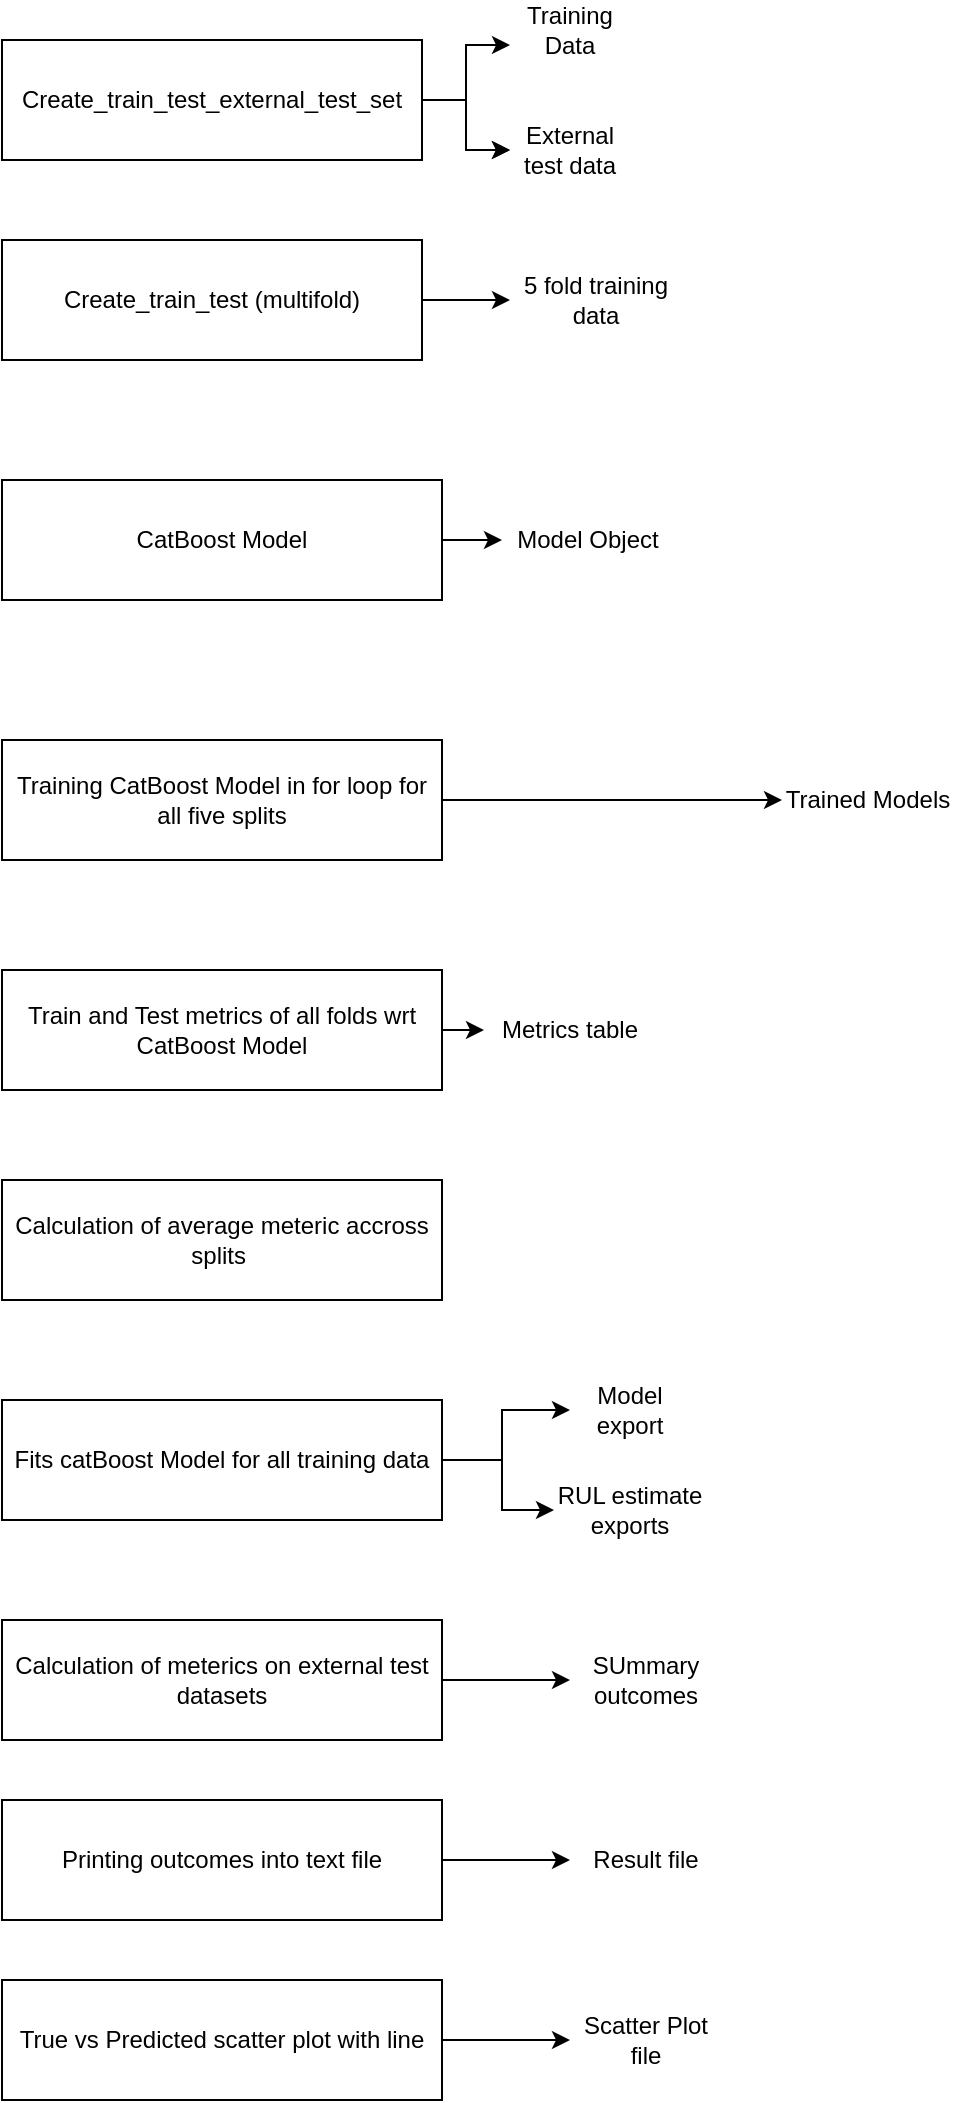 <mxfile version="21.6.2" type="github" pages="2">
  <diagram name="Current script layout" id="w8fblDQWMLpdq_WswgFl">
    <mxGraphModel dx="1434" dy="796" grid="1" gridSize="10" guides="1" tooltips="1" connect="1" arrows="1" fold="1" page="1" pageScale="1" pageWidth="827" pageHeight="1169" math="0" shadow="0">
      <root>
        <mxCell id="0" />
        <mxCell id="1" parent="0" />
        <mxCell id="HVgj9gojwZ5SIt174sku-28" value="" style="edgeStyle=orthogonalEdgeStyle;rounded=0;orthogonalLoop=1;jettySize=auto;html=1;" edge="1" parent="1" source="HVgj9gojwZ5SIt174sku-1" target="HVgj9gojwZ5SIt174sku-4">
          <mxGeometry relative="1" as="geometry" />
        </mxCell>
        <mxCell id="HVgj9gojwZ5SIt174sku-29" value="" style="edgeStyle=orthogonalEdgeStyle;rounded=0;orthogonalLoop=1;jettySize=auto;html=1;" edge="1" parent="1" source="HVgj9gojwZ5SIt174sku-1" target="HVgj9gojwZ5SIt174sku-4">
          <mxGeometry relative="1" as="geometry" />
        </mxCell>
        <mxCell id="HVgj9gojwZ5SIt174sku-30" style="edgeStyle=orthogonalEdgeStyle;rounded=0;orthogonalLoop=1;jettySize=auto;html=1;entryX=0;entryY=0.75;entryDx=0;entryDy=0;" edge="1" parent="1" source="HVgj9gojwZ5SIt174sku-1" target="HVgj9gojwZ5SIt174sku-3">
          <mxGeometry relative="1" as="geometry" />
        </mxCell>
        <mxCell id="HVgj9gojwZ5SIt174sku-1" value="Create_train_test_external_test_set" style="rounded=0;whiteSpace=wrap;html=1;" vertex="1" parent="1">
          <mxGeometry x="130" y="120" width="210" height="60" as="geometry" />
        </mxCell>
        <mxCell id="HVgj9gojwZ5SIt174sku-3" value="Training Data" style="text;html=1;strokeColor=none;fillColor=none;align=center;verticalAlign=middle;whiteSpace=wrap;rounded=0;" vertex="1" parent="1">
          <mxGeometry x="384" y="100" width="60" height="30" as="geometry" />
        </mxCell>
        <mxCell id="HVgj9gojwZ5SIt174sku-4" value="External test data" style="text;html=1;strokeColor=none;fillColor=none;align=center;verticalAlign=middle;whiteSpace=wrap;rounded=0;" vertex="1" parent="1">
          <mxGeometry x="384" y="160" width="60" height="30" as="geometry" />
        </mxCell>
        <mxCell id="HVgj9gojwZ5SIt174sku-32" value="" style="edgeStyle=orthogonalEdgeStyle;rounded=0;orthogonalLoop=1;jettySize=auto;html=1;" edge="1" parent="1" source="HVgj9gojwZ5SIt174sku-5" target="HVgj9gojwZ5SIt174sku-31">
          <mxGeometry relative="1" as="geometry" />
        </mxCell>
        <mxCell id="HVgj9gojwZ5SIt174sku-5" value="CatBoost Model" style="rounded=0;whiteSpace=wrap;html=1;" vertex="1" parent="1">
          <mxGeometry x="130" y="340" width="220" height="60" as="geometry" />
        </mxCell>
        <mxCell id="HVgj9gojwZ5SIt174sku-27" value="" style="edgeStyle=orthogonalEdgeStyle;rounded=0;orthogonalLoop=1;jettySize=auto;html=1;" edge="1" parent="1" source="HVgj9gojwZ5SIt174sku-6" target="HVgj9gojwZ5SIt174sku-26">
          <mxGeometry relative="1" as="geometry" />
        </mxCell>
        <mxCell id="HVgj9gojwZ5SIt174sku-6" value="Create_train_test (multifold)" style="rounded=0;whiteSpace=wrap;html=1;" vertex="1" parent="1">
          <mxGeometry x="130" y="220" width="210" height="60" as="geometry" />
        </mxCell>
        <mxCell id="HVgj9gojwZ5SIt174sku-34" value="" style="edgeStyle=orthogonalEdgeStyle;rounded=0;orthogonalLoop=1;jettySize=auto;html=1;" edge="1" parent="1" source="HVgj9gojwZ5SIt174sku-7" target="HVgj9gojwZ5SIt174sku-33">
          <mxGeometry relative="1" as="geometry" />
        </mxCell>
        <mxCell id="HVgj9gojwZ5SIt174sku-7" value="Training CatBoost Model in for loop for all five splits" style="rounded=0;whiteSpace=wrap;html=1;" vertex="1" parent="1">
          <mxGeometry x="130" y="470" width="220" height="60" as="geometry" />
        </mxCell>
        <mxCell id="HVgj9gojwZ5SIt174sku-36" value="" style="edgeStyle=orthogonalEdgeStyle;rounded=0;orthogonalLoop=1;jettySize=auto;html=1;" edge="1" parent="1" source="HVgj9gojwZ5SIt174sku-8" target="HVgj9gojwZ5SIt174sku-35">
          <mxGeometry relative="1" as="geometry" />
        </mxCell>
        <mxCell id="HVgj9gojwZ5SIt174sku-8" value="Train and Test metrics of all folds wrt CatBoost Model" style="rounded=0;whiteSpace=wrap;html=1;" vertex="1" parent="1">
          <mxGeometry x="130" y="585" width="220" height="60" as="geometry" />
        </mxCell>
        <mxCell id="HVgj9gojwZ5SIt174sku-9" value="Calculation of average meteric accross splits&amp;nbsp;" style="rounded=0;whiteSpace=wrap;html=1;" vertex="1" parent="1">
          <mxGeometry x="130" y="690" width="220" height="60" as="geometry" />
        </mxCell>
        <mxCell id="HVgj9gojwZ5SIt174sku-13" style="edgeStyle=orthogonalEdgeStyle;rounded=0;orthogonalLoop=1;jettySize=auto;html=1;exitX=1;exitY=0.5;exitDx=0;exitDy=0;" edge="1" parent="1" source="HVgj9gojwZ5SIt174sku-10" target="HVgj9gojwZ5SIt174sku-11">
          <mxGeometry relative="1" as="geometry">
            <Array as="points">
              <mxPoint x="380" y="830" />
              <mxPoint x="380" y="805" />
            </Array>
          </mxGeometry>
        </mxCell>
        <mxCell id="HVgj9gojwZ5SIt174sku-15" style="edgeStyle=orthogonalEdgeStyle;rounded=0;orthogonalLoop=1;jettySize=auto;html=1;exitX=1;exitY=0.5;exitDx=0;exitDy=0;entryX=0;entryY=0.5;entryDx=0;entryDy=0;" edge="1" parent="1" source="HVgj9gojwZ5SIt174sku-10" target="HVgj9gojwZ5SIt174sku-14">
          <mxGeometry relative="1" as="geometry">
            <Array as="points">
              <mxPoint x="380" y="830" />
              <mxPoint x="380" y="855" />
            </Array>
          </mxGeometry>
        </mxCell>
        <mxCell id="HVgj9gojwZ5SIt174sku-10" value="Fits catBoost Model for all training data" style="rounded=0;whiteSpace=wrap;html=1;" vertex="1" parent="1">
          <mxGeometry x="130" y="800" width="220" height="60" as="geometry" />
        </mxCell>
        <mxCell id="HVgj9gojwZ5SIt174sku-11" value="Model export" style="text;html=1;strokeColor=none;fillColor=none;align=center;verticalAlign=middle;whiteSpace=wrap;rounded=0;" vertex="1" parent="1">
          <mxGeometry x="414" y="790" width="60" height="30" as="geometry" />
        </mxCell>
        <mxCell id="HVgj9gojwZ5SIt174sku-14" value="RUL estimate exports" style="text;html=1;strokeColor=none;fillColor=none;align=center;verticalAlign=middle;whiteSpace=wrap;rounded=0;" vertex="1" parent="1">
          <mxGeometry x="406" y="840" width="76" height="30" as="geometry" />
        </mxCell>
        <mxCell id="HVgj9gojwZ5SIt174sku-19" value="" style="edgeStyle=orthogonalEdgeStyle;rounded=0;orthogonalLoop=1;jettySize=auto;html=1;" edge="1" parent="1" source="HVgj9gojwZ5SIt174sku-16" target="HVgj9gojwZ5SIt174sku-18">
          <mxGeometry relative="1" as="geometry" />
        </mxCell>
        <mxCell id="HVgj9gojwZ5SIt174sku-16" value="Calculation of meterics on external test datasets" style="rounded=0;whiteSpace=wrap;html=1;" vertex="1" parent="1">
          <mxGeometry x="130" y="910" width="220" height="60" as="geometry" />
        </mxCell>
        <mxCell id="HVgj9gojwZ5SIt174sku-18" value="SUmmary outcomes" style="text;html=1;strokeColor=none;fillColor=none;align=center;verticalAlign=middle;whiteSpace=wrap;rounded=0;" vertex="1" parent="1">
          <mxGeometry x="414" y="925" width="76" height="30" as="geometry" />
        </mxCell>
        <mxCell id="HVgj9gojwZ5SIt174sku-22" value="" style="edgeStyle=orthogonalEdgeStyle;rounded=0;orthogonalLoop=1;jettySize=auto;html=1;" edge="1" parent="1" source="HVgj9gojwZ5SIt174sku-20" target="HVgj9gojwZ5SIt174sku-21">
          <mxGeometry relative="1" as="geometry" />
        </mxCell>
        <mxCell id="HVgj9gojwZ5SIt174sku-20" value="Printing outcomes into text file" style="rounded=0;whiteSpace=wrap;html=1;" vertex="1" parent="1">
          <mxGeometry x="130" y="1000" width="220" height="60" as="geometry" />
        </mxCell>
        <mxCell id="HVgj9gojwZ5SIt174sku-21" value="Result file" style="text;html=1;strokeColor=none;fillColor=none;align=center;verticalAlign=middle;whiteSpace=wrap;rounded=0;" vertex="1" parent="1">
          <mxGeometry x="414" y="1015" width="76" height="30" as="geometry" />
        </mxCell>
        <mxCell id="HVgj9gojwZ5SIt174sku-25" value="" style="edgeStyle=orthogonalEdgeStyle;rounded=0;orthogonalLoop=1;jettySize=auto;html=1;" edge="1" parent="1" source="HVgj9gojwZ5SIt174sku-23" target="HVgj9gojwZ5SIt174sku-24">
          <mxGeometry relative="1" as="geometry" />
        </mxCell>
        <mxCell id="HVgj9gojwZ5SIt174sku-23" value="True vs Predicted scatter plot with line" style="rounded=0;whiteSpace=wrap;html=1;" vertex="1" parent="1">
          <mxGeometry x="130" y="1090" width="220" height="60" as="geometry" />
        </mxCell>
        <mxCell id="HVgj9gojwZ5SIt174sku-24" value="Scatter Plot file" style="text;html=1;strokeColor=none;fillColor=none;align=center;verticalAlign=middle;whiteSpace=wrap;rounded=0;" vertex="1" parent="1">
          <mxGeometry x="414" y="1105" width="76" height="30" as="geometry" />
        </mxCell>
        <mxCell id="HVgj9gojwZ5SIt174sku-26" value="5 fold training data" style="text;html=1;strokeColor=none;fillColor=none;align=center;verticalAlign=middle;whiteSpace=wrap;rounded=0;" vertex="1" parent="1">
          <mxGeometry x="384" y="235" width="86" height="30" as="geometry" />
        </mxCell>
        <mxCell id="HVgj9gojwZ5SIt174sku-31" value="Model Object" style="text;html=1;strokeColor=none;fillColor=none;align=center;verticalAlign=middle;whiteSpace=wrap;rounded=0;" vertex="1" parent="1">
          <mxGeometry x="380" y="355" width="86" height="30" as="geometry" />
        </mxCell>
        <mxCell id="HVgj9gojwZ5SIt174sku-33" value="Trained Models" style="text;html=1;strokeColor=none;fillColor=none;align=center;verticalAlign=middle;whiteSpace=wrap;rounded=0;" vertex="1" parent="1">
          <mxGeometry x="520" y="485" width="86" height="30" as="geometry" />
        </mxCell>
        <mxCell id="HVgj9gojwZ5SIt174sku-35" value="Metrics table" style="text;html=1;strokeColor=none;fillColor=none;align=center;verticalAlign=middle;whiteSpace=wrap;rounded=0;" vertex="1" parent="1">
          <mxGeometry x="371" y="600" width="86" height="30" as="geometry" />
        </mxCell>
      </root>
    </mxGraphModel>
  </diagram>
  <diagram id="6QOnRLEyi7d9HmtVisO4" name="Modularized script">
    <mxGraphModel dx="1434" dy="796" grid="1" gridSize="10" guides="1" tooltips="1" connect="1" arrows="1" fold="1" page="1" pageScale="1" pageWidth="827" pageHeight="1169" math="0" shadow="0">
      <root>
        <mxCell id="0" />
        <mxCell id="1" parent="0" />
        <mxCell id="Ldt5Hca-H8TZtfWs5ZdV-1" value="Class: Data Preparation&lt;br&gt;&lt;br&gt;&lt;br&gt;&lt;br&gt;&lt;br&gt;&lt;br&gt;&lt;br&gt;&lt;br&gt;&lt;br&gt;&lt;br&gt;&lt;br&gt;" style="rounded=0;whiteSpace=wrap;html=1;" vertex="1" parent="1">
          <mxGeometry x="41" y="40" width="409" height="210" as="geometry" />
        </mxCell>
        <mxCell id="bW7xuaxRRLmKzT0299dP-4" value="" style="edgeStyle=orthogonalEdgeStyle;rounded=0;orthogonalLoop=1;jettySize=auto;html=1;" edge="1" parent="1" source="mlYb7ldJD5u8sEHvojcC-1" target="bW7xuaxRRLmKzT0299dP-2">
          <mxGeometry relative="1" as="geometry" />
        </mxCell>
        <mxCell id="bW7xuaxRRLmKzT0299dP-5" style="edgeStyle=orthogonalEdgeStyle;rounded=0;orthogonalLoop=1;jettySize=auto;html=1;exitX=1;exitY=0.5;exitDx=0;exitDy=0;entryX=0;entryY=0.5;entryDx=0;entryDy=0;" edge="1" parent="1" source="mlYb7ldJD5u8sEHvojcC-1" target="bW7xuaxRRLmKzT0299dP-1">
          <mxGeometry relative="1" as="geometry" />
        </mxCell>
        <mxCell id="mlYb7ldJD5u8sEHvojcC-1" value="Create_train_test_external_test_set" style="rounded=0;whiteSpace=wrap;html=1;" vertex="1" parent="1">
          <mxGeometry x="66" y="78" width="210" height="60" as="geometry" />
        </mxCell>
        <mxCell id="bW7xuaxRRLmKzT0299dP-6" value="" style="edgeStyle=orthogonalEdgeStyle;rounded=0;orthogonalLoop=1;jettySize=auto;html=1;" edge="1" parent="1" source="mlYb7ldJD5u8sEHvojcC-2" target="bW7xuaxRRLmKzT0299dP-3">
          <mxGeometry relative="1" as="geometry" />
        </mxCell>
        <mxCell id="mlYb7ldJD5u8sEHvojcC-2" value="Create_train_test (multifold)" style="rounded=0;whiteSpace=wrap;html=1;" vertex="1" parent="1">
          <mxGeometry x="66" y="168" width="210" height="60" as="geometry" />
        </mxCell>
        <mxCell id="tAQZ9Ygy1EmFToXb1OyC-2" value="Class: Model Development&lt;br&gt;&lt;br&gt;&lt;br&gt;&lt;br&gt;&lt;br&gt;&lt;br&gt;&lt;br&gt;&lt;br&gt;&lt;br&gt;&lt;br&gt;&lt;br&gt;&lt;br&gt;" style="rounded=0;whiteSpace=wrap;html=1;" vertex="1" parent="1">
          <mxGeometry x="41" y="282" width="409" height="210" as="geometry" />
        </mxCell>
        <mxCell id="bW7xuaxRRLmKzT0299dP-11" value="" style="edgeStyle=orthogonalEdgeStyle;rounded=0;orthogonalLoop=1;jettySize=auto;html=1;" edge="1" parent="1" source="xW7YeHcI0mRtF8cYV_ZZ-1" target="bW7xuaxRRLmKzT0299dP-10">
          <mxGeometry relative="1" as="geometry" />
        </mxCell>
        <mxCell id="bW7xuaxRRLmKzT0299dP-12" style="edgeStyle=orthogonalEdgeStyle;rounded=0;orthogonalLoop=1;jettySize=auto;html=1;exitX=1;exitY=0.5;exitDx=0;exitDy=0;" edge="1" parent="1" source="xW7YeHcI0mRtF8cYV_ZZ-1">
          <mxGeometry relative="1" as="geometry">
            <mxPoint x="337" y="332" as="targetPoint" />
          </mxGeometry>
        </mxCell>
        <mxCell id="xW7YeHcI0mRtF8cYV_ZZ-1" value="Training CatBoost Model in for loop for all five splits" style="rounded=0;whiteSpace=wrap;html=1;" vertex="1" parent="1">
          <mxGeometry x="66" y="327" width="220" height="60" as="geometry" />
        </mxCell>
        <mxCell id="xW7YeHcI0mRtF8cYV_ZZ-2" value="Fits catBoost Model for all training data" style="rounded=0;whiteSpace=wrap;html=1;" vertex="1" parent="1">
          <mxGeometry x="66" y="416" width="220" height="60" as="geometry" />
        </mxCell>
        <mxCell id="xW7YeHcI0mRtF8cYV_ZZ-3" value="Class: Model Evaluation&lt;br&gt;&lt;br&gt;&lt;br&gt;&lt;br&gt;&lt;br&gt;&lt;br&gt;&lt;br&gt;&lt;br&gt;&lt;br&gt;&lt;br&gt;&lt;br&gt;&lt;br&gt;&lt;br&gt;&lt;br&gt;&lt;br&gt;" style="rounded=0;whiteSpace=wrap;html=1;" vertex="1" parent="1">
          <mxGeometry x="41" y="520" width="409" height="280" as="geometry" />
        </mxCell>
        <mxCell id="13EVnPUgCUHwJHaCyWpT-1" value="Train and Test metrics of all folds wrt CatBoost Model" style="rounded=0;whiteSpace=wrap;html=1;" vertex="1" parent="1">
          <mxGeometry x="66" y="580" width="220" height="60" as="geometry" />
        </mxCell>
        <mxCell id="13EVnPUgCUHwJHaCyWpT-2" value="Calculation of average meteric accross splits&amp;nbsp;" style="rounded=0;whiteSpace=wrap;html=1;" vertex="1" parent="1">
          <mxGeometry x="66" y="650" width="220" height="60" as="geometry" />
        </mxCell>
        <mxCell id="13EVnPUgCUHwJHaCyWpT-3" value="Calculation of meterics on external test datasets" style="rounded=0;whiteSpace=wrap;html=1;" vertex="1" parent="1">
          <mxGeometry x="66" y="720" width="220" height="60" as="geometry" />
        </mxCell>
        <mxCell id="13EVnPUgCUHwJHaCyWpT-4" value="Class: Result Export&lt;br&gt;&lt;br&gt;&lt;br&gt;&lt;br&gt;&lt;br&gt;&lt;br&gt;&lt;br&gt;&lt;br&gt;&lt;br&gt;&lt;br&gt;&lt;br&gt;&lt;br&gt;&lt;br&gt;&lt;br&gt;" style="rounded=0;whiteSpace=wrap;html=1;" vertex="1" parent="1">
          <mxGeometry x="40" y="840" width="410" height="280" as="geometry" />
        </mxCell>
        <mxCell id="RhrFiFHNOIM4IsC9JF1Z-1" value="" style="edgeStyle=orthogonalEdgeStyle;rounded=0;orthogonalLoop=1;jettySize=auto;html=1;" edge="1" parent="1" source="RhrFiFHNOIM4IsC9JF1Z-2" target="RhrFiFHNOIM4IsC9JF1Z-3">
          <mxGeometry relative="1" as="geometry" />
        </mxCell>
        <mxCell id="RhrFiFHNOIM4IsC9JF1Z-2" value="Printing outcomes into text file" style="rounded=0;whiteSpace=wrap;html=1;" vertex="1" parent="1">
          <mxGeometry x="66" y="920" width="220" height="60" as="geometry" />
        </mxCell>
        <mxCell id="RhrFiFHNOIM4IsC9JF1Z-3" value="Result file" style="text;html=1;strokeColor=none;fillColor=none;align=center;verticalAlign=middle;whiteSpace=wrap;rounded=0;" vertex="1" parent="1">
          <mxGeometry x="350" y="935" width="76" height="30" as="geometry" />
        </mxCell>
        <mxCell id="RhrFiFHNOIM4IsC9JF1Z-4" value="" style="edgeStyle=orthogonalEdgeStyle;rounded=0;orthogonalLoop=1;jettySize=auto;html=1;" edge="1" parent="1" source="RhrFiFHNOIM4IsC9JF1Z-5" target="RhrFiFHNOIM4IsC9JF1Z-6">
          <mxGeometry relative="1" as="geometry" />
        </mxCell>
        <mxCell id="RhrFiFHNOIM4IsC9JF1Z-5" value="True vs Predicted scatter plot with line" style="rounded=0;whiteSpace=wrap;html=1;" vertex="1" parent="1">
          <mxGeometry x="66" y="1010" width="220" height="60" as="geometry" />
        </mxCell>
        <mxCell id="RhrFiFHNOIM4IsC9JF1Z-6" value="Scatter Plot file" style="text;html=1;strokeColor=none;fillColor=none;align=center;verticalAlign=middle;whiteSpace=wrap;rounded=0;" vertex="1" parent="1">
          <mxGeometry x="350" y="1025" width="76" height="30" as="geometry" />
        </mxCell>
        <mxCell id="gVjcinZu4b63AGTXHA6b-1" style="edgeStyle=orthogonalEdgeStyle;rounded=0;orthogonalLoop=1;jettySize=auto;html=1;exitX=1;exitY=0.5;exitDx=0;exitDy=0;" edge="1" parent="1" target="gVjcinZu4b63AGTXHA6b-3">
          <mxGeometry relative="1" as="geometry">
            <mxPoint x="286" y="446" as="sourcePoint" />
            <Array as="points">
              <mxPoint x="316" y="446" />
              <mxPoint x="316" y="421" />
            </Array>
          </mxGeometry>
        </mxCell>
        <mxCell id="gVjcinZu4b63AGTXHA6b-2" style="edgeStyle=orthogonalEdgeStyle;rounded=0;orthogonalLoop=1;jettySize=auto;html=1;exitX=1;exitY=0.5;exitDx=0;exitDy=0;entryX=0;entryY=0.5;entryDx=0;entryDy=0;" edge="1" parent="1" target="gVjcinZu4b63AGTXHA6b-4">
          <mxGeometry relative="1" as="geometry">
            <mxPoint x="286" y="446" as="sourcePoint" />
            <Array as="points">
              <mxPoint x="316" y="446" />
              <mxPoint x="316" y="471" />
            </Array>
          </mxGeometry>
        </mxCell>
        <mxCell id="gVjcinZu4b63AGTXHA6b-3" value="Model export" style="text;html=1;strokeColor=none;fillColor=none;align=center;verticalAlign=middle;whiteSpace=wrap;rounded=0;" vertex="1" parent="1">
          <mxGeometry x="350" y="406" width="60" height="30" as="geometry" />
        </mxCell>
        <mxCell id="bW7xuaxRRLmKzT0299dP-18" style="edgeStyle=orthogonalEdgeStyle;rounded=0;orthogonalLoop=1;jettySize=auto;html=1;" edge="1" parent="1" source="gVjcinZu4b63AGTXHA6b-4" target="RhrFiFHNOIM4IsC9JF1Z-2">
          <mxGeometry relative="1" as="geometry">
            <Array as="points">
              <mxPoint x="490" y="471" />
              <mxPoint x="490" y="930" />
            </Array>
          </mxGeometry>
        </mxCell>
        <mxCell id="bW7xuaxRRLmKzT0299dP-19" style="edgeStyle=orthogonalEdgeStyle;rounded=0;orthogonalLoop=1;jettySize=auto;html=1;entryX=1;entryY=0.25;entryDx=0;entryDy=0;" edge="1" parent="1" source="gVjcinZu4b63AGTXHA6b-4" target="RhrFiFHNOIM4IsC9JF1Z-5">
          <mxGeometry relative="1" as="geometry">
            <Array as="points">
              <mxPoint x="550" y="471" />
              <mxPoint x="550" y="1025" />
            </Array>
          </mxGeometry>
        </mxCell>
        <mxCell id="bW7xuaxRRLmKzT0299dP-20" style="edgeStyle=orthogonalEdgeStyle;rounded=0;orthogonalLoop=1;jettySize=auto;html=1;entryX=1;entryY=0.25;entryDx=0;entryDy=0;" edge="1" parent="1" source="gVjcinZu4b63AGTXHA6b-4" target="13EVnPUgCUHwJHaCyWpT-3">
          <mxGeometry relative="1" as="geometry">
            <Array as="points">
              <mxPoint x="460" y="471" />
              <mxPoint x="460" y="735" />
            </Array>
          </mxGeometry>
        </mxCell>
        <mxCell id="gVjcinZu4b63AGTXHA6b-4" value="RUL estimate exports" style="text;html=1;strokeColor=none;fillColor=none;align=center;verticalAlign=middle;whiteSpace=wrap;rounded=0;" vertex="1" parent="1">
          <mxGeometry x="342" y="456" width="76" height="30" as="geometry" />
        </mxCell>
        <mxCell id="uUUm8ydA7UJqKXbWKcd6-1" value="" style="edgeStyle=orthogonalEdgeStyle;rounded=0;orthogonalLoop=1;jettySize=auto;html=1;" edge="1" parent="1" target="uUUm8ydA7UJqKXbWKcd6-2">
          <mxGeometry relative="1" as="geometry">
            <mxPoint x="286" y="610" as="sourcePoint" />
          </mxGeometry>
        </mxCell>
        <mxCell id="bW7xuaxRRLmKzT0299dP-17" style="edgeStyle=orthogonalEdgeStyle;rounded=0;orthogonalLoop=1;jettySize=auto;html=1;" edge="1" parent="1" source="uUUm8ydA7UJqKXbWKcd6-2" target="13EVnPUgCUHwJHaCyWpT-2">
          <mxGeometry relative="1" as="geometry">
            <Array as="points">
              <mxPoint x="350" y="670" />
            </Array>
          </mxGeometry>
        </mxCell>
        <mxCell id="uUUm8ydA7UJqKXbWKcd6-2" value="Metrics table" style="text;html=1;strokeColor=none;fillColor=none;align=center;verticalAlign=middle;whiteSpace=wrap;rounded=0;" vertex="1" parent="1">
          <mxGeometry x="307" y="595" width="86" height="30" as="geometry" />
        </mxCell>
        <mxCell id="r8bNDl-2Fh3mXHxNtmfM-1" value="" style="edgeStyle=orthogonalEdgeStyle;rounded=0;orthogonalLoop=1;jettySize=auto;html=1;" edge="1" parent="1" target="r8bNDl-2Fh3mXHxNtmfM-2">
          <mxGeometry relative="1" as="geometry">
            <mxPoint x="286" y="750" as="sourcePoint" />
          </mxGeometry>
        </mxCell>
        <mxCell id="r8bNDl-2Fh3mXHxNtmfM-2" value="Summary outcomes" style="text;html=1;strokeColor=none;fillColor=none;align=center;verticalAlign=middle;whiteSpace=wrap;rounded=0;" vertex="1" parent="1">
          <mxGeometry x="350" y="735" width="76" height="30" as="geometry" />
        </mxCell>
        <mxCell id="bW7xuaxRRLmKzT0299dP-7" style="edgeStyle=orthogonalEdgeStyle;rounded=0;orthogonalLoop=1;jettySize=auto;html=1;exitX=1;exitY=0.5;exitDx=0;exitDy=0;" edge="1" parent="1" source="bW7xuaxRRLmKzT0299dP-1" target="mlYb7ldJD5u8sEHvojcC-2">
          <mxGeometry relative="1" as="geometry">
            <Array as="points">
              <mxPoint x="425" y="93" />
              <mxPoint x="425" y="150" />
              <mxPoint x="171" y="150" />
            </Array>
          </mxGeometry>
        </mxCell>
        <mxCell id="bW7xuaxRRLmKzT0299dP-1" value="Training Data" style="text;html=1;strokeColor=none;fillColor=none;align=center;verticalAlign=middle;whiteSpace=wrap;rounded=0;" vertex="1" parent="1">
          <mxGeometry x="345" y="78" width="60" height="30" as="geometry" />
        </mxCell>
        <mxCell id="bW7xuaxRRLmKzT0299dP-2" value="External test data" style="text;html=1;strokeColor=none;fillColor=none;align=center;verticalAlign=middle;whiteSpace=wrap;rounded=0;" vertex="1" parent="1">
          <mxGeometry x="345" y="120" width="60" height="30" as="geometry" />
        </mxCell>
        <mxCell id="bW7xuaxRRLmKzT0299dP-8" style="edgeStyle=orthogonalEdgeStyle;rounded=0;orthogonalLoop=1;jettySize=auto;html=1;" edge="1" parent="1" source="bW7xuaxRRLmKzT0299dP-3" target="xW7YeHcI0mRtF8cYV_ZZ-1">
          <mxGeometry relative="1" as="geometry">
            <Array as="points">
              <mxPoint x="375" y="260" />
              <mxPoint x="140" y="260" />
            </Array>
          </mxGeometry>
        </mxCell>
        <mxCell id="bW7xuaxRRLmKzT0299dP-3" value="5 fold training data" style="text;html=1;strokeColor=none;fillColor=none;align=center;verticalAlign=middle;whiteSpace=wrap;rounded=0;" vertex="1" parent="1">
          <mxGeometry x="332" y="183" width="86" height="30" as="geometry" />
        </mxCell>
        <mxCell id="bW7xuaxRRLmKzT0299dP-9" value="Model export" style="text;html=1;strokeColor=none;fillColor=none;align=center;verticalAlign=middle;whiteSpace=wrap;rounded=0;" vertex="1" parent="1">
          <mxGeometry x="337" y="320" width="60" height="30" as="geometry" />
        </mxCell>
        <mxCell id="bW7xuaxRRLmKzT0299dP-14" style="edgeStyle=orthogonalEdgeStyle;rounded=0;orthogonalLoop=1;jettySize=auto;html=1;entryX=0.318;entryY=-0.1;entryDx=0;entryDy=0;entryPerimeter=0;" edge="1" parent="1" source="bW7xuaxRRLmKzT0299dP-10" target="13EVnPUgCUHwJHaCyWpT-1">
          <mxGeometry relative="1" as="geometry">
            <Array as="points">
              <mxPoint x="500" y="382" />
              <mxPoint x="500" y="510" />
              <mxPoint x="136" y="510" />
            </Array>
          </mxGeometry>
        </mxCell>
        <mxCell id="bW7xuaxRRLmKzT0299dP-10" value="RUL estimate exports" style="text;html=1;strokeColor=none;fillColor=none;align=center;verticalAlign=middle;whiteSpace=wrap;rounded=0;" vertex="1" parent="1">
          <mxGeometry x="329" y="367" width="76" height="30" as="geometry" />
        </mxCell>
      </root>
    </mxGraphModel>
  </diagram>
</mxfile>
